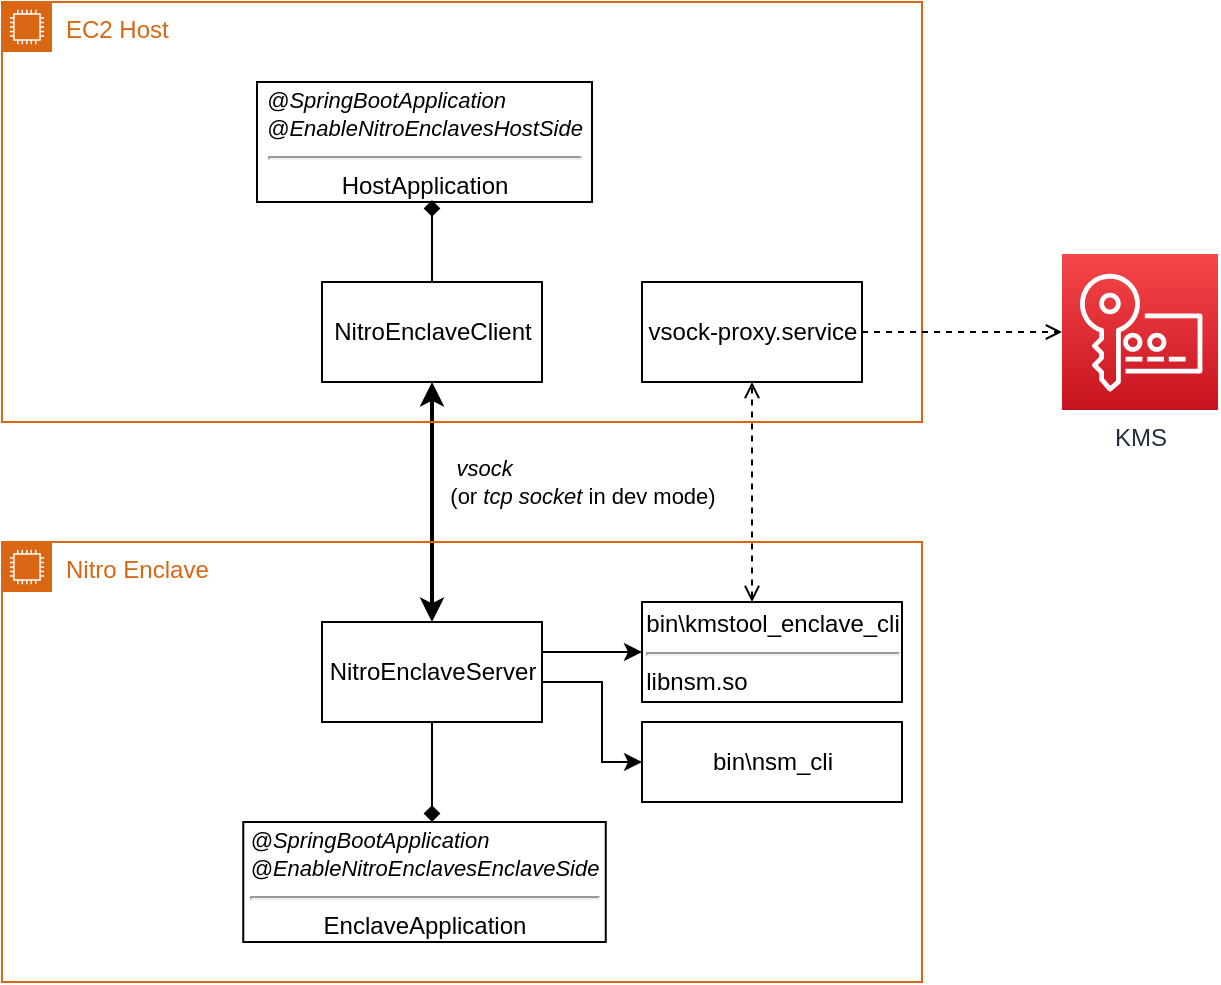 <mxfile version="15.9.6" type="device"><diagram id="kvqrMB_7NDOfYee__jNO" name="Page-1"><mxGraphModel dx="776" dy="1678" grid="1" gridSize="10" guides="1" tooltips="1" connect="1" arrows="1" fold="1" page="1" pageScale="1" pageWidth="827" pageHeight="1169" math="0" shadow="0"><root><mxCell id="0"/><mxCell id="1" parent="0"/><mxCell id="8XRCPtvlX-_9NKbZvsDc-8" value="&lt;div style=&quot;text-align: left&quot;&gt;&amp;nbsp;&lt;i&gt;vsock&lt;/i&gt;&lt;/div&gt;(or &lt;i&gt;tcp&amp;nbsp;socket&lt;/i&gt; in dev mode)" style="edgeStyle=orthogonalEdgeStyle;rounded=0;orthogonalLoop=1;jettySize=auto;html=1;startArrow=classic;startFill=1;strokeWidth=2;exitX=0.5;exitY=1;exitDx=0;exitDy=0;entryX=0.5;entryY=0;entryDx=0;entryDy=0;" parent="1" source="8XRCPtvlX-_9NKbZvsDc-26" target="8XRCPtvlX-_9NKbZvsDc-28" edge="1"><mxGeometry x="-0.167" y="75" relative="1" as="geometry"><Array as="points"/><mxPoint as="offset"/></mxGeometry></mxCell><mxCell id="8XRCPtvlX-_9NKbZvsDc-1" value="EC2 Host" style="points=[[0,0],[0.25,0],[0.5,0],[0.75,0],[1,0],[1,0.25],[1,0.5],[1,0.75],[1,1],[0.75,1],[0.5,1],[0.25,1],[0,1],[0,0.75],[0,0.5],[0,0.25]];outlineConnect=0;gradientColor=none;html=1;whiteSpace=wrap;fontSize=12;fontStyle=0;shape=mxgraph.aws4.group;grIcon=mxgraph.aws4.group_ec2_instance_contents;strokeColor=#D86613;fillColor=none;verticalAlign=top;align=left;spacingLeft=30;fontColor=#D86613;dashed=0;" parent="1" vertex="1"><mxGeometry x="120" y="-40" width="460" height="210" as="geometry"/></mxCell><mxCell id="8XRCPtvlX-_9NKbZvsDc-2" value="Nitro Enclave" style="points=[[0,0],[0.25,0],[0.5,0],[0.75,0],[1,0],[1,0.25],[1,0.5],[1,0.75],[1,1],[0.75,1],[0.5,1],[0.25,1],[0,1],[0,0.75],[0,0.5],[0,0.25]];outlineConnect=0;gradientColor=none;html=1;whiteSpace=wrap;fontSize=12;fontStyle=0;shape=mxgraph.aws4.group;grIcon=mxgraph.aws4.group_ec2_instance_contents;strokeColor=#D86613;fillColor=none;verticalAlign=top;align=left;spacingLeft=30;fontColor=#D86613;dashed=0;" parent="1" vertex="1"><mxGeometry x="120" y="230" width="460" height="220" as="geometry"/></mxCell><mxCell id="8XRCPtvlX-_9NKbZvsDc-24" value="&lt;div style=&quot;text-align: left&quot;&gt;&lt;i&gt;&lt;span style=&quot;font-size: 11px&quot;&gt;@SpringBootApplication&lt;/span&gt;&lt;/i&gt;&lt;/div&gt;&lt;i&gt;&lt;span style=&quot;font-size: 11px&quot;&gt;@EnableNitroEnclavesHostSide&lt;br&gt;&lt;/span&gt;&lt;/i&gt;&lt;hr&gt;HostApplication" style="html=1;" parent="1" vertex="1"><mxGeometry x="247.5" width="167.5" height="60" as="geometry"/></mxCell><mxCell id="8XRCPtvlX-_9NKbZvsDc-32" style="edgeStyle=orthogonalEdgeStyle;rounded=0;orthogonalLoop=1;jettySize=auto;html=1;startArrow=none;startFill=0;endArrow=diamond;endFill=1;strokeWidth=1;" parent="1" source="8XRCPtvlX-_9NKbZvsDc-26" edge="1"><mxGeometry relative="1" as="geometry"><mxPoint x="335" y="59" as="targetPoint"/><Array as="points"><mxPoint x="335" y="59"/></Array></mxGeometry></mxCell><mxCell id="8XRCPtvlX-_9NKbZvsDc-26" value="NitroEnclaveClient" style="html=1;" parent="1" vertex="1"><mxGeometry x="280" y="100" width="110" height="50" as="geometry"/></mxCell><mxCell id="8XRCPtvlX-_9NKbZvsDc-31" style="edgeStyle=orthogonalEdgeStyle;rounded=0;orthogonalLoop=1;jettySize=auto;html=1;startArrow=none;startFill=0;endArrow=diamond;endFill=1;strokeWidth=1;" parent="1" source="8XRCPtvlX-_9NKbZvsDc-28" target="8XRCPtvlX-_9NKbZvsDc-27" edge="1"><mxGeometry relative="1" as="geometry"><Array as="points"><mxPoint x="335" y="350"/><mxPoint x="335" y="350"/></Array></mxGeometry></mxCell><mxCell id="8XRCPtvlX-_9NKbZvsDc-27" value="&lt;div style=&quot;text-align: left&quot;&gt;&lt;i&gt;&lt;span style=&quot;font-size: 11px&quot;&gt;@SpringBootApplication&lt;/span&gt;&lt;/i&gt;&lt;/div&gt;&lt;i&gt;&lt;font&gt;&lt;span style=&quot;font-size: 11px&quot;&gt;@EnableNitroEnclavesEnclaveSide&lt;/span&gt;&lt;br&gt;&lt;/font&gt;&lt;/i&gt;&lt;hr&gt;EnclaveApplication" style="html=1;" parent="1" vertex="1"><mxGeometry x="240.63" y="370" width="181.25" height="60" as="geometry"/></mxCell><mxCell id="8XRCPtvlX-_9NKbZvsDc-40" style="edgeStyle=orthogonalEdgeStyle;rounded=0;orthogonalLoop=1;jettySize=auto;html=1;startArrow=none;startFill=0;endArrow=classic;endFill=1;strokeWidth=1;" parent="1" source="8XRCPtvlX-_9NKbZvsDc-28" target="8XRCPtvlX-_9NKbZvsDc-35" edge="1"><mxGeometry relative="1" as="geometry"><Array as="points"><mxPoint x="410" y="285"/><mxPoint x="410" y="285"/></Array></mxGeometry></mxCell><mxCell id="63uGrdTlt0LjLk_o-sVP-2" style="edgeStyle=orthogonalEdgeStyle;rounded=0;orthogonalLoop=1;jettySize=auto;html=1;" parent="1" source="8XRCPtvlX-_9NKbZvsDc-28" target="63uGrdTlt0LjLk_o-sVP-1" edge="1"><mxGeometry relative="1" as="geometry"><Array as="points"><mxPoint x="420" y="300"/><mxPoint x="420" y="340"/></Array></mxGeometry></mxCell><mxCell id="8XRCPtvlX-_9NKbZvsDc-28" value="NitroEnclaveServer" style="html=1;" parent="1" vertex="1"><mxGeometry x="280" y="270" width="110" height="50" as="geometry"/></mxCell><mxCell id="8XRCPtvlX-_9NKbZvsDc-33" value="KMS" style="sketch=0;points=[[0,0,0],[0.25,0,0],[0.5,0,0],[0.75,0,0],[1,0,0],[0,1,0],[0.25,1,0],[0.5,1,0],[0.75,1,0],[1,1,0],[0,0.25,0],[0,0.5,0],[0,0.75,0],[1,0.25,0],[1,0.5,0],[1,0.75,0]];outlineConnect=0;fontColor=#232F3E;gradientColor=#F54749;gradientDirection=north;fillColor=#C7131F;strokeColor=#ffffff;dashed=0;verticalLabelPosition=bottom;verticalAlign=top;align=center;html=1;fontSize=12;fontStyle=0;aspect=fixed;shape=mxgraph.aws4.resourceIcon;resIcon=mxgraph.aws4.key_management_service;" parent="1" vertex="1"><mxGeometry x="650" y="86" width="78" height="78" as="geometry"/></mxCell><mxCell id="8XRCPtvlX-_9NKbZvsDc-37" value="" style="edgeStyle=orthogonalEdgeStyle;rounded=0;orthogonalLoop=1;jettySize=auto;html=1;entryX=0.5;entryY=1;entryDx=0;entryDy=0;startArrow=open;startFill=0;endArrow=open;endFill=0;strokeWidth=1;dashed=1;" parent="1" source="8XRCPtvlX-_9NKbZvsDc-35" target="8XRCPtvlX-_9NKbZvsDc-36" edge="1"><mxGeometry x="-0.5" relative="1" as="geometry"><Array as="points"><mxPoint x="495" y="240"/><mxPoint x="495" y="240"/></Array><mxPoint as="offset"/></mxGeometry></mxCell><mxCell id="8XRCPtvlX-_9NKbZvsDc-35" value="bin\kmstool_enclave_cli&lt;br&gt;&lt;hr&gt;&lt;div style=&quot;text-align: left&quot;&gt;&lt;span&gt;libnsm.so&lt;/span&gt;&lt;/div&gt;" style="html=1;" parent="1" vertex="1"><mxGeometry x="440" y="260" width="130" height="50" as="geometry"/></mxCell><mxCell id="8XRCPtvlX-_9NKbZvsDc-38" style="edgeStyle=orthogonalEdgeStyle;rounded=0;orthogonalLoop=1;jettySize=auto;html=1;dashed=1;startArrow=none;startFill=0;endArrow=open;endFill=0;strokeWidth=1;" parent="1" source="8XRCPtvlX-_9NKbZvsDc-36" target="8XRCPtvlX-_9NKbZvsDc-33" edge="1"><mxGeometry relative="1" as="geometry"/></mxCell><mxCell id="8XRCPtvlX-_9NKbZvsDc-36" value="vsock-proxy.service" style="html=1;" parent="1" vertex="1"><mxGeometry x="440" y="100" width="110" height="50" as="geometry"/></mxCell><mxCell id="63uGrdTlt0LjLk_o-sVP-1" value="bin\nsm_cli" style="html=1;align=center;" parent="1" vertex="1"><mxGeometry x="440" y="320" width="130" height="40" as="geometry"/></mxCell></root></mxGraphModel></diagram></mxfile>